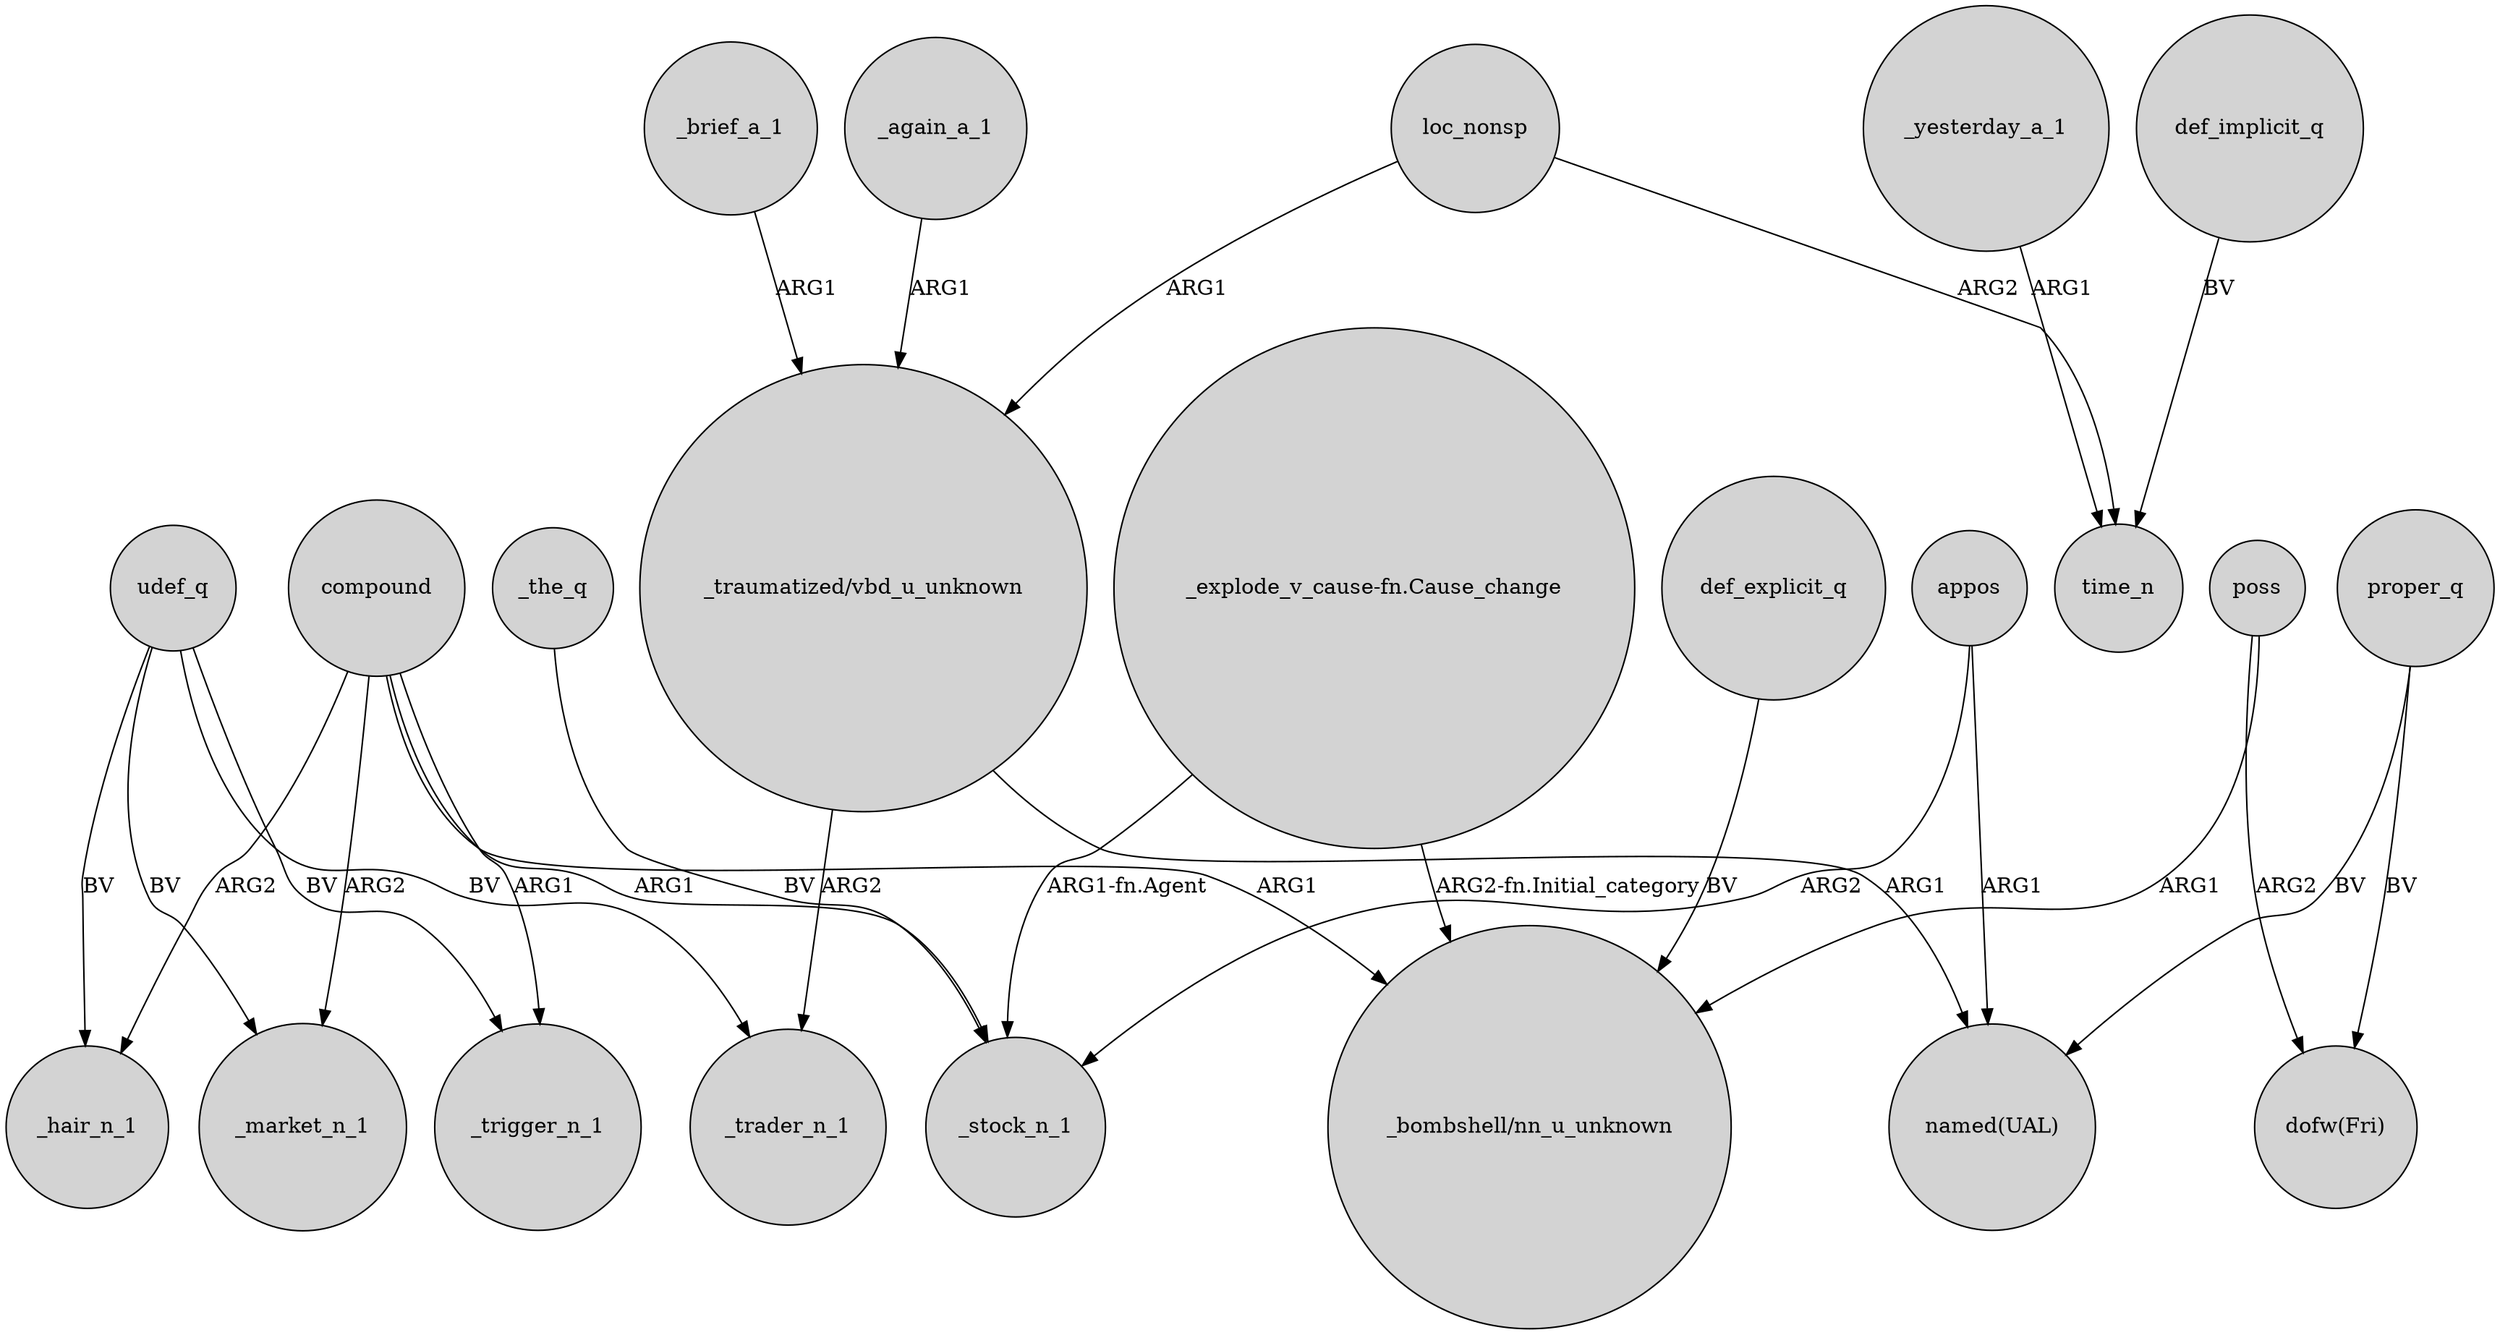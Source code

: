 digraph {
	node [shape=circle style=filled]
	udef_q -> _market_n_1 [label=BV]
	"_explode_v_cause-fn.Cause_change" -> "_bombshell/nn_u_unknown" [label="ARG2-fn.Initial_category"]
	poss -> "_bombshell/nn_u_unknown" [label=ARG1]
	proper_q -> "dofw(Fri)" [label=BV]
	compound -> "_bombshell/nn_u_unknown" [label=ARG1]
	compound -> _market_n_1 [label=ARG2]
	"_traumatized/vbd_u_unknown" -> "named(UAL)" [label=ARG1]
	udef_q -> _trigger_n_1 [label=BV]
	poss -> "dofw(Fri)" [label=ARG2]
	_brief_a_1 -> "_traumatized/vbd_u_unknown" [label=ARG1]
	_yesterday_a_1 -> time_n [label=ARG1]
	compound -> _stock_n_1 [label=ARG1]
	_again_a_1 -> "_traumatized/vbd_u_unknown" [label=ARG1]
	proper_q -> "named(UAL)" [label=BV]
	appos -> _stock_n_1 [label=ARG2]
	udef_q -> _trader_n_1 [label=BV]
	_the_q -> _stock_n_1 [label=BV]
	udef_q -> _hair_n_1 [label=BV]
	def_explicit_q -> "_bombshell/nn_u_unknown" [label=BV]
	compound -> _trigger_n_1 [label=ARG1]
	"_explode_v_cause-fn.Cause_change" -> _stock_n_1 [label="ARG1-fn.Agent"]
	appos -> "named(UAL)" [label=ARG1]
	"_traumatized/vbd_u_unknown" -> _trader_n_1 [label=ARG2]
	compound -> _hair_n_1 [label=ARG2]
	loc_nonsp -> time_n [label=ARG2]
	loc_nonsp -> "_traumatized/vbd_u_unknown" [label=ARG1]
	def_implicit_q -> time_n [label=BV]
}
